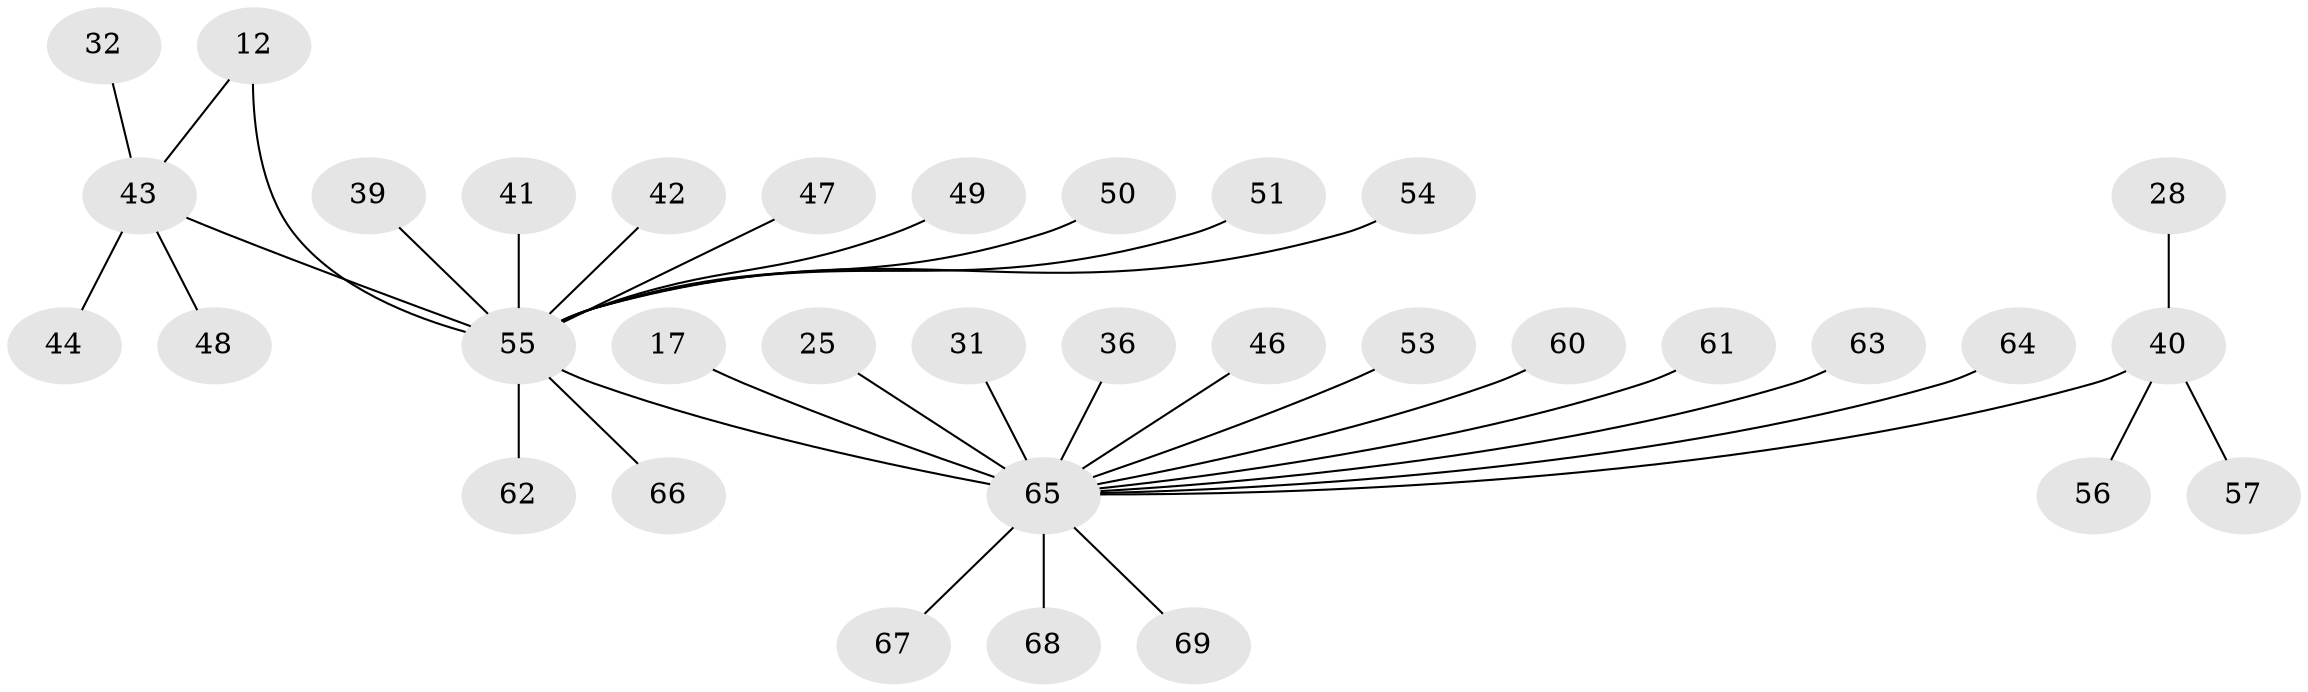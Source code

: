 // original degree distribution, {6: 0.057971014492753624, 4: 0.08695652173913043, 9: 0.014492753623188406, 10: 0.028985507246376812, 3: 0.07246376811594203, 8: 0.028985507246376812, 5: 0.028985507246376812, 2: 0.13043478260869565, 1: 0.5507246376811594}
// Generated by graph-tools (version 1.1) at 2025/56/03/09/25 04:56:07]
// undirected, 34 vertices, 34 edges
graph export_dot {
graph [start="1"]
  node [color=gray90,style=filled];
  12;
  17;
  25;
  28;
  31;
  32;
  36;
  39;
  40 [super="+22"];
  41;
  42 [super="+33"];
  43 [super="+9+18"];
  44;
  46;
  47;
  48;
  49;
  50;
  51;
  53;
  54;
  55 [super="+52+8+37"];
  56;
  57;
  60 [super="+58"];
  61;
  62;
  63;
  64;
  65 [super="+4+45+15"];
  66 [super="+24+29+30+38"];
  67 [super="+59"];
  68;
  69 [super="+26"];
  12 -- 43;
  12 -- 55 [weight=5];
  17 -- 65;
  25 -- 65;
  28 -- 40;
  31 -- 65;
  32 -- 43;
  36 -- 65;
  39 -- 55;
  40 -- 57;
  40 -- 56;
  40 -- 65 [weight=3];
  41 -- 55;
  42 -- 55 [weight=2];
  43 -- 48;
  43 -- 55 [weight=2];
  43 -- 44;
  46 -- 65;
  47 -- 55;
  49 -- 55 [weight=2];
  50 -- 55;
  51 -- 55;
  53 -- 65;
  54 -- 55;
  55 -- 65 [weight=7];
  55 -- 62 [weight=2];
  55 -- 66;
  60 -- 65;
  61 -- 65;
  63 -- 65;
  64 -- 65;
  65 -- 67;
  65 -- 68;
  65 -- 69;
}
